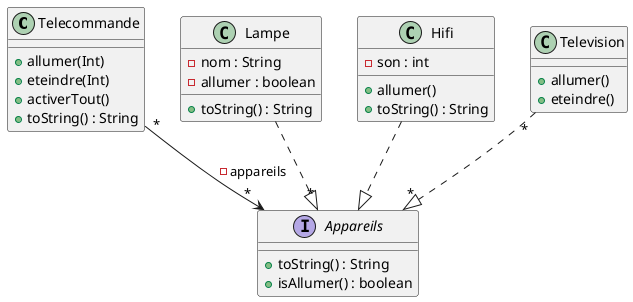 @startuml
'https://plantuml.com/sequence-diagram


class Telecommande{


   + allumer(Int)
   + eteindre(Int)
   + activerTout()
   + toString() : String
}
class (Lampe){
- nom : String
- allumer : boolean

+ toString() : String

}
class Hifi{
- son : int
+ allumer()
+ toString() : String
}

class Television{

+allumer()
+eteindre()
}

interface Appareils{

+ toString() : String
+ isAllumer() : boolean
}

Hifi ..|> Appareils
Lampe ..|>"*" Appareils
Television "*"..|>"*" Appareils
Telecommande "*" --> "*"  Appareils : - appareils
@enduml